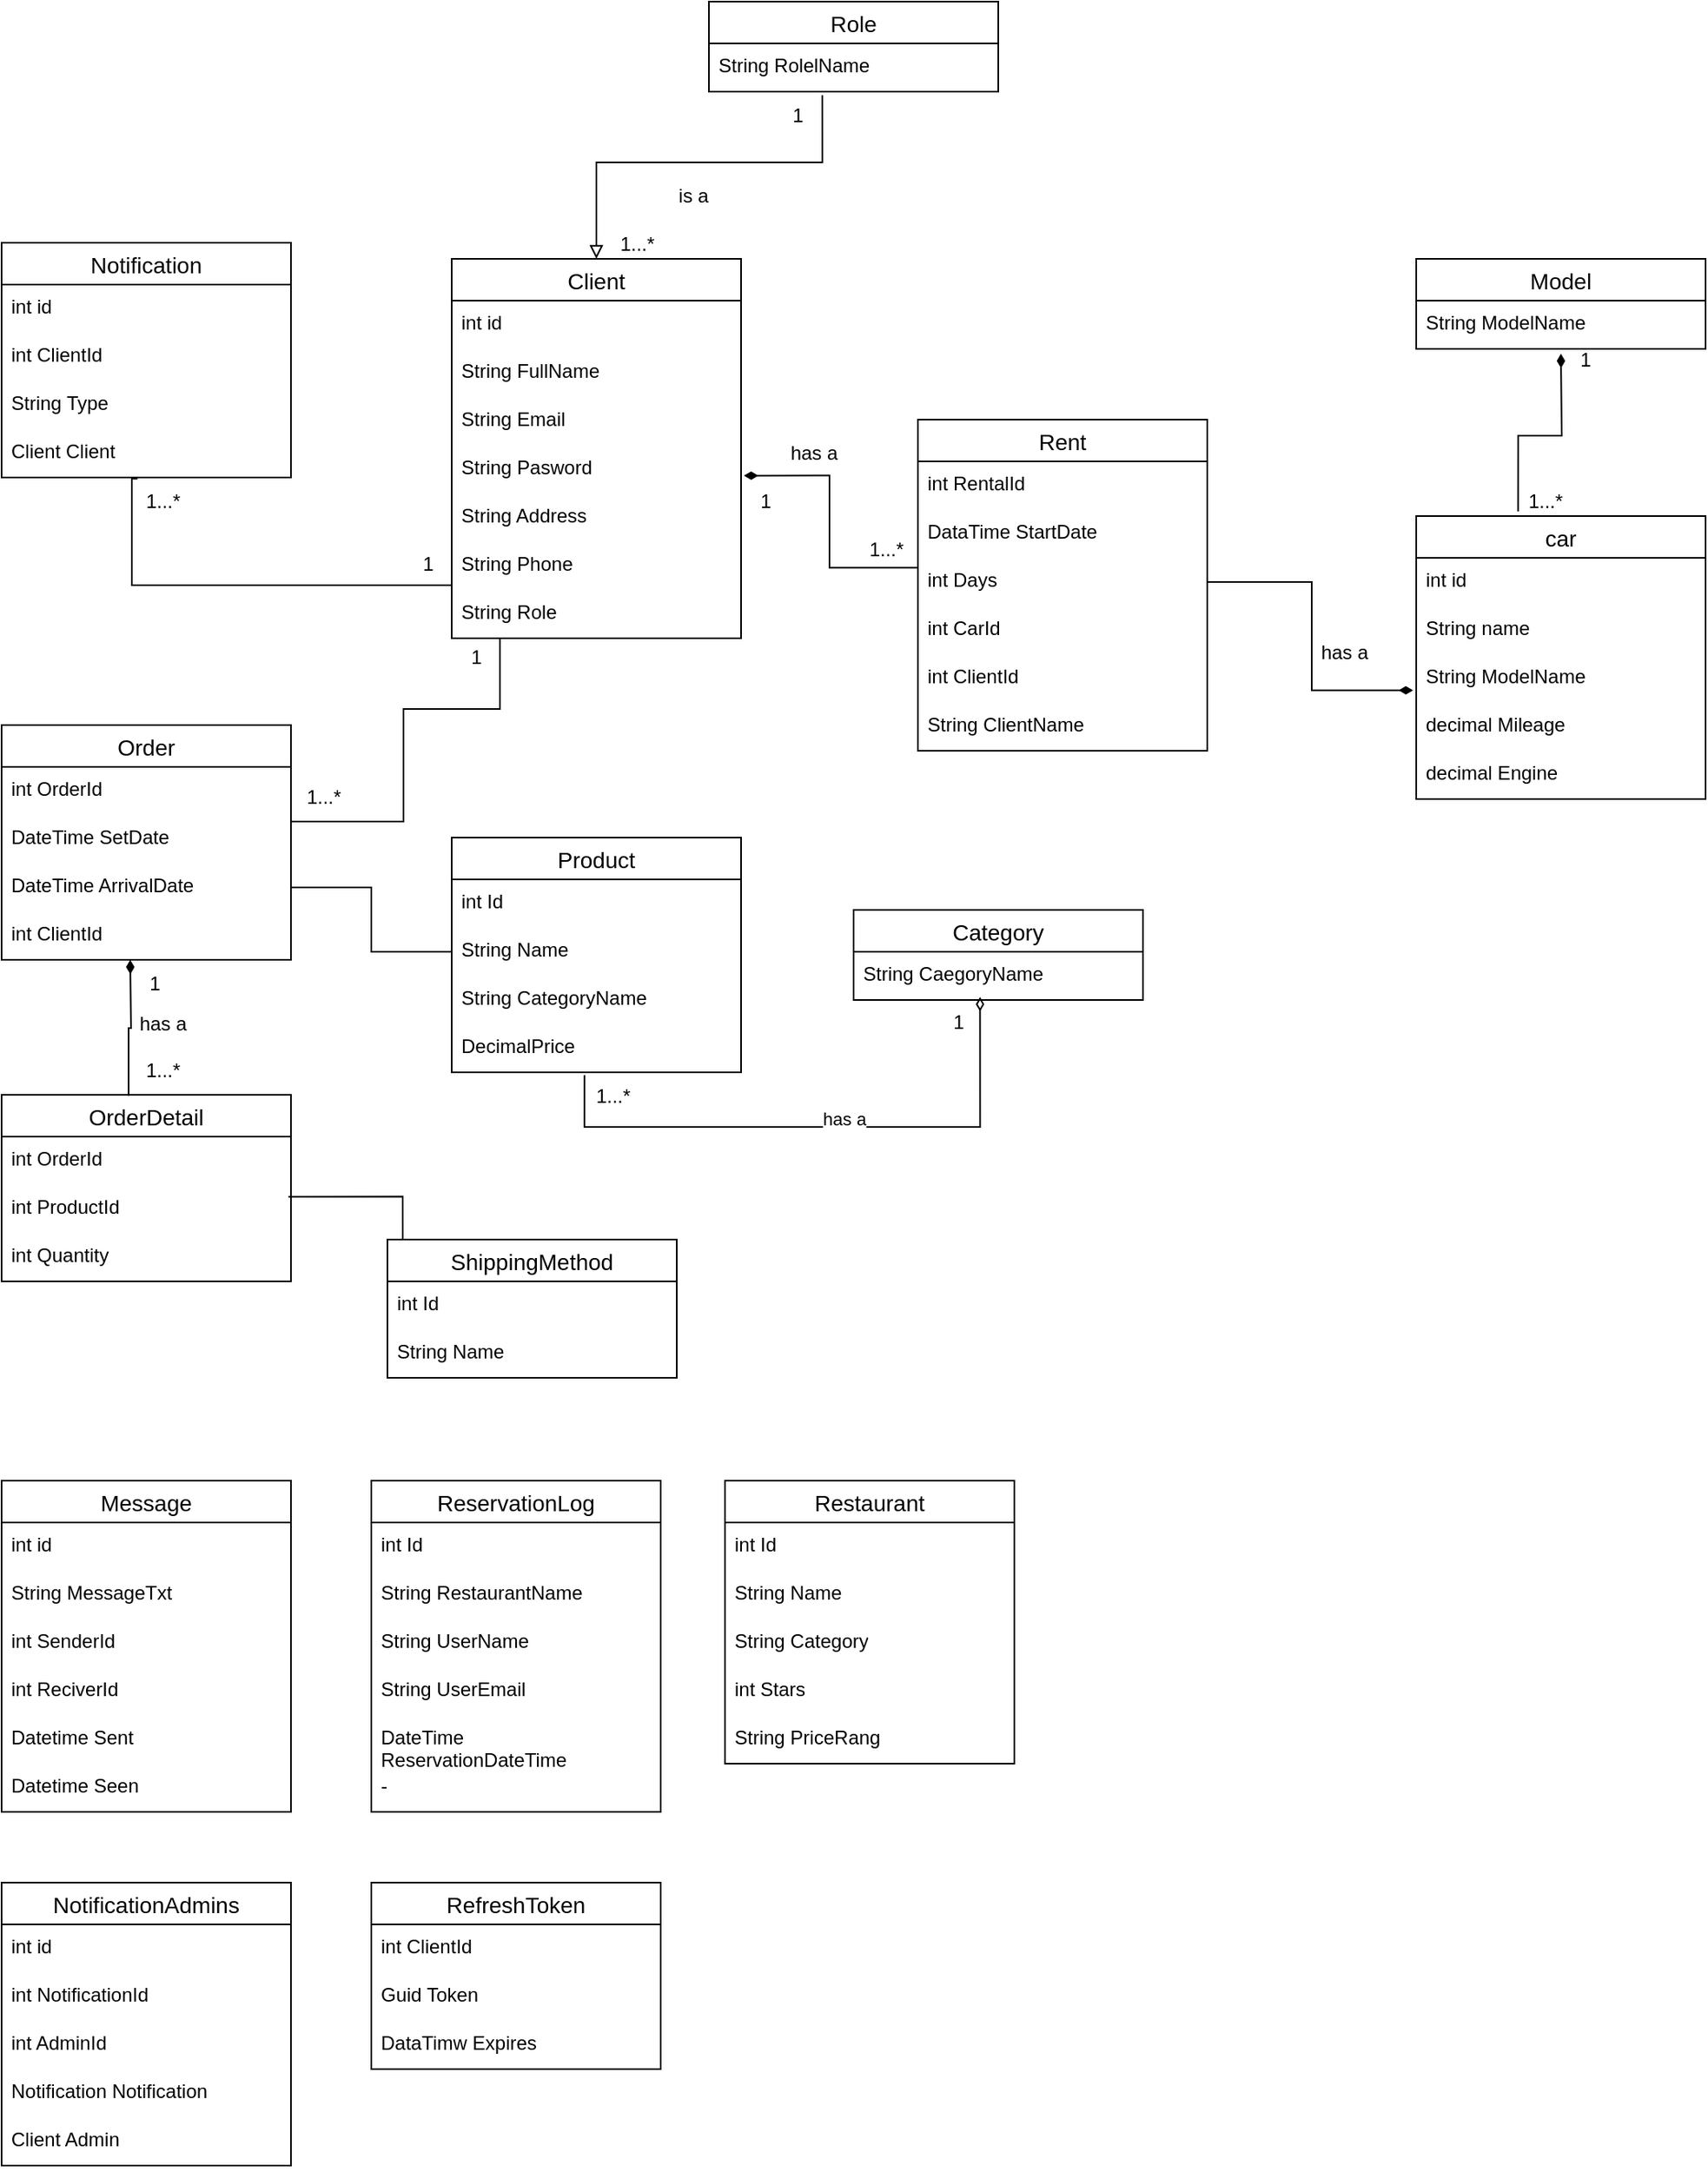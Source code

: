 <mxfile version="26.0.5">
  <diagram name="Page-1" id="ARpeOFKl9OsKkhkFpAH1">
    <mxGraphModel dx="1509" dy="1877" grid="1" gridSize="10" guides="1" tooltips="1" connect="1" arrows="1" fold="1" page="1" pageScale="1" pageWidth="850" pageHeight="1100" math="0" shadow="0">
      <root>
        <mxCell id="0" />
        <mxCell id="1" parent="0" />
        <mxCell id="6pw_1wc_7eydWXeOrxVZ-132" value="car" style="swimlane;fontStyle=0;childLayout=stackLayout;horizontal=1;startSize=26;horizontalStack=0;resizeParent=1;resizeParentMax=0;resizeLast=0;collapsible=1;marginBottom=0;align=center;fontSize=14;direction=east;absoluteArcSize=0;" parent="1" vertex="1">
          <mxGeometry x="920" y="-520" width="180" height="176" as="geometry">
            <mxRectangle x="80" y="40" width="60" height="30" as="alternateBounds" />
          </mxGeometry>
        </mxCell>
        <mxCell id="6pw_1wc_7eydWXeOrxVZ-133" value="int id" style="text;strokeColor=none;fillColor=none;spacingLeft=4;spacingRight=4;overflow=hidden;rotatable=0;points=[[0,0.5],[1,0.5]];portConstraint=eastwest;fontSize=12;whiteSpace=wrap;html=1;" parent="6pw_1wc_7eydWXeOrxVZ-132" vertex="1">
          <mxGeometry y="26" width="180" height="30" as="geometry" />
        </mxCell>
        <mxCell id="6pw_1wc_7eydWXeOrxVZ-134" value="String name" style="text;strokeColor=none;fillColor=none;spacingLeft=4;spacingRight=4;overflow=hidden;rotatable=0;points=[[0,0.5],[1,0.5]];portConstraint=eastwest;fontSize=12;whiteSpace=wrap;html=1;" parent="6pw_1wc_7eydWXeOrxVZ-132" vertex="1">
          <mxGeometry y="56" width="180" height="30" as="geometry" />
        </mxCell>
        <mxCell id="6pw_1wc_7eydWXeOrxVZ-135" value="String ModelName" style="text;strokeColor=none;fillColor=none;spacingLeft=4;spacingRight=4;overflow=hidden;rotatable=0;points=[[0,0.5],[1,0.5]];portConstraint=eastwest;fontSize=12;whiteSpace=wrap;html=1;" parent="6pw_1wc_7eydWXeOrxVZ-132" vertex="1">
          <mxGeometry y="86" width="180" height="30" as="geometry" />
        </mxCell>
        <mxCell id="6pw_1wc_7eydWXeOrxVZ-143" value="decimal Mileage" style="text;strokeColor=none;fillColor=none;spacingLeft=4;spacingRight=4;overflow=hidden;rotatable=0;points=[[0,0.5],[1,0.5]];portConstraint=eastwest;fontSize=12;whiteSpace=wrap;html=1;" parent="6pw_1wc_7eydWXeOrxVZ-132" vertex="1">
          <mxGeometry y="116" width="180" height="30" as="geometry" />
        </mxCell>
        <mxCell id="6pw_1wc_7eydWXeOrxVZ-145" value="decimal Engine" style="text;strokeColor=none;fillColor=none;spacingLeft=4;spacingRight=4;overflow=hidden;rotatable=0;points=[[0,0.5],[1,0.5]];portConstraint=eastwest;fontSize=12;whiteSpace=wrap;html=1;" parent="6pw_1wc_7eydWXeOrxVZ-132" vertex="1">
          <mxGeometry y="146" width="180" height="30" as="geometry" />
        </mxCell>
        <mxCell id="6pw_1wc_7eydWXeOrxVZ-146" value="Category" style="swimlane;fontStyle=0;childLayout=stackLayout;horizontal=1;startSize=26;horizontalStack=0;resizeParent=1;resizeParentMax=0;resizeLast=0;collapsible=1;marginBottom=0;align=center;fontSize=14;direction=east;absoluteArcSize=0;" parent="1" vertex="1">
          <mxGeometry x="570" y="-275" width="180" height="56" as="geometry">
            <mxRectangle x="80" y="40" width="60" height="30" as="alternateBounds" />
          </mxGeometry>
        </mxCell>
        <mxCell id="6pw_1wc_7eydWXeOrxVZ-148" value="String CaegoryName" style="text;strokeColor=none;fillColor=none;spacingLeft=4;spacingRight=4;overflow=hidden;rotatable=0;points=[[0,0.5],[1,0.5]];portConstraint=eastwest;fontSize=12;whiteSpace=wrap;html=1;" parent="6pw_1wc_7eydWXeOrxVZ-146" vertex="1">
          <mxGeometry y="26" width="180" height="30" as="geometry" />
        </mxCell>
        <mxCell id="6pw_1wc_7eydWXeOrxVZ-153" value="Client" style="swimlane;fontStyle=0;childLayout=stackLayout;horizontal=1;startSize=26;horizontalStack=0;resizeParent=1;resizeParentMax=0;resizeLast=0;collapsible=1;marginBottom=0;align=center;fontSize=14;direction=east;absoluteArcSize=0;" parent="1" vertex="1">
          <mxGeometry x="320" y="-680" width="180" height="236" as="geometry">
            <mxRectangle x="80" y="40" width="60" height="30" as="alternateBounds" />
          </mxGeometry>
        </mxCell>
        <mxCell id="6pw_1wc_7eydWXeOrxVZ-154" value="int id" style="text;strokeColor=none;fillColor=none;spacingLeft=4;spacingRight=4;overflow=hidden;rotatable=0;points=[[0,0.5],[1,0.5]];portConstraint=eastwest;fontSize=12;whiteSpace=wrap;html=1;" parent="6pw_1wc_7eydWXeOrxVZ-153" vertex="1">
          <mxGeometry y="26" width="180" height="30" as="geometry" />
        </mxCell>
        <mxCell id="6pw_1wc_7eydWXeOrxVZ-155" value="String FullName" style="text;strokeColor=none;fillColor=none;spacingLeft=4;spacingRight=4;overflow=hidden;rotatable=0;points=[[0,0.5],[1,0.5]];portConstraint=eastwest;fontSize=12;whiteSpace=wrap;html=1;" parent="6pw_1wc_7eydWXeOrxVZ-153" vertex="1">
          <mxGeometry y="56" width="180" height="30" as="geometry" />
        </mxCell>
        <mxCell id="6pw_1wc_7eydWXeOrxVZ-156" value="String Email" style="text;strokeColor=none;fillColor=none;spacingLeft=4;spacingRight=4;overflow=hidden;rotatable=0;points=[[0,0.5],[1,0.5]];portConstraint=eastwest;fontSize=12;whiteSpace=wrap;html=1;" parent="6pw_1wc_7eydWXeOrxVZ-153" vertex="1">
          <mxGeometry y="86" width="180" height="30" as="geometry" />
        </mxCell>
        <mxCell id="6pw_1wc_7eydWXeOrxVZ-157" value="String Pasword" style="text;strokeColor=none;fillColor=none;spacingLeft=4;spacingRight=4;overflow=hidden;rotatable=0;points=[[0,0.5],[1,0.5]];portConstraint=eastwest;fontSize=12;whiteSpace=wrap;html=1;" parent="6pw_1wc_7eydWXeOrxVZ-153" vertex="1">
          <mxGeometry y="116" width="180" height="30" as="geometry" />
        </mxCell>
        <mxCell id="6pw_1wc_7eydWXeOrxVZ-158" value="String Address" style="text;strokeColor=none;fillColor=none;spacingLeft=4;spacingRight=4;overflow=hidden;rotatable=0;points=[[0,0.5],[1,0.5]];portConstraint=eastwest;fontSize=12;whiteSpace=wrap;html=1;" parent="6pw_1wc_7eydWXeOrxVZ-153" vertex="1">
          <mxGeometry y="146" width="180" height="30" as="geometry" />
        </mxCell>
        <mxCell id="6pw_1wc_7eydWXeOrxVZ-159" value="String Phone" style="text;strokeColor=none;fillColor=none;spacingLeft=4;spacingRight=4;overflow=hidden;rotatable=0;points=[[0,0.5],[1,0.5]];portConstraint=eastwest;fontSize=12;whiteSpace=wrap;html=1;" parent="6pw_1wc_7eydWXeOrxVZ-153" vertex="1">
          <mxGeometry y="176" width="180" height="30" as="geometry" />
        </mxCell>
        <mxCell id="6pw_1wc_7eydWXeOrxVZ-160" value="String Role" style="text;strokeColor=none;fillColor=none;spacingLeft=4;spacingRight=4;overflow=hidden;rotatable=0;points=[[0,0.5],[1,0.5]];portConstraint=eastwest;fontSize=12;whiteSpace=wrap;html=1;" parent="6pw_1wc_7eydWXeOrxVZ-153" vertex="1">
          <mxGeometry y="206" width="180" height="30" as="geometry" />
        </mxCell>
        <mxCell id="6pw_1wc_7eydWXeOrxVZ-162" value="Message" style="swimlane;fontStyle=0;childLayout=stackLayout;horizontal=1;startSize=26;horizontalStack=0;resizeParent=1;resizeParentMax=0;resizeLast=0;collapsible=1;marginBottom=0;align=center;fontSize=14;direction=east;absoluteArcSize=0;" parent="1" vertex="1">
          <mxGeometry x="40" y="80" width="180" height="206" as="geometry">
            <mxRectangle x="80" y="40" width="60" height="30" as="alternateBounds" />
          </mxGeometry>
        </mxCell>
        <mxCell id="6pw_1wc_7eydWXeOrxVZ-163" value="int id" style="text;strokeColor=none;fillColor=none;spacingLeft=4;spacingRight=4;overflow=hidden;rotatable=0;points=[[0,0.5],[1,0.5]];portConstraint=eastwest;fontSize=12;whiteSpace=wrap;html=1;" parent="6pw_1wc_7eydWXeOrxVZ-162" vertex="1">
          <mxGeometry y="26" width="180" height="30" as="geometry" />
        </mxCell>
        <mxCell id="6pw_1wc_7eydWXeOrxVZ-164" value="String MessageTxt" style="text;strokeColor=none;fillColor=none;spacingLeft=4;spacingRight=4;overflow=hidden;rotatable=0;points=[[0,0.5],[1,0.5]];portConstraint=eastwest;fontSize=12;whiteSpace=wrap;html=1;" parent="6pw_1wc_7eydWXeOrxVZ-162" vertex="1">
          <mxGeometry y="56" width="180" height="30" as="geometry" />
        </mxCell>
        <mxCell id="6pw_1wc_7eydWXeOrxVZ-165" value="int SenderId" style="text;strokeColor=none;fillColor=none;spacingLeft=4;spacingRight=4;overflow=hidden;rotatable=0;points=[[0,0.5],[1,0.5]];portConstraint=eastwest;fontSize=12;whiteSpace=wrap;html=1;" parent="6pw_1wc_7eydWXeOrxVZ-162" vertex="1">
          <mxGeometry y="86" width="180" height="30" as="geometry" />
        </mxCell>
        <mxCell id="6pw_1wc_7eydWXeOrxVZ-166" value="int ReciverId" style="text;strokeColor=none;fillColor=none;spacingLeft=4;spacingRight=4;overflow=hidden;rotatable=0;points=[[0,0.5],[1,0.5]];portConstraint=eastwest;fontSize=12;whiteSpace=wrap;html=1;" parent="6pw_1wc_7eydWXeOrxVZ-162" vertex="1">
          <mxGeometry y="116" width="180" height="30" as="geometry" />
        </mxCell>
        <mxCell id="6pw_1wc_7eydWXeOrxVZ-167" value="Datetime Sent" style="text;strokeColor=none;fillColor=none;spacingLeft=4;spacingRight=4;overflow=hidden;rotatable=0;points=[[0,0.5],[1,0.5]];portConstraint=eastwest;fontSize=12;whiteSpace=wrap;html=1;" parent="6pw_1wc_7eydWXeOrxVZ-162" vertex="1">
          <mxGeometry y="146" width="180" height="30" as="geometry" />
        </mxCell>
        <mxCell id="6pw_1wc_7eydWXeOrxVZ-168" value="Datetime Seen" style="text;strokeColor=none;fillColor=none;spacingLeft=4;spacingRight=4;overflow=hidden;rotatable=0;points=[[0,0.5],[1,0.5]];portConstraint=eastwest;fontSize=12;whiteSpace=wrap;html=1;" parent="6pw_1wc_7eydWXeOrxVZ-162" vertex="1">
          <mxGeometry y="176" width="180" height="30" as="geometry" />
        </mxCell>
        <mxCell id="6pw_1wc_7eydWXeOrxVZ-169" value="Model" style="swimlane;fontStyle=0;childLayout=stackLayout;horizontal=1;startSize=26;horizontalStack=0;resizeParent=1;resizeParentMax=0;resizeLast=0;collapsible=1;marginBottom=0;align=center;fontSize=14;direction=east;absoluteArcSize=0;" parent="1" vertex="1">
          <mxGeometry x="920" y="-680" width="180" height="56" as="geometry">
            <mxRectangle x="80" y="40" width="60" height="30" as="alternateBounds" />
          </mxGeometry>
        </mxCell>
        <mxCell id="6pw_1wc_7eydWXeOrxVZ-171" value="String ModelName" style="text;strokeColor=none;fillColor=none;spacingLeft=4;spacingRight=4;overflow=hidden;rotatable=0;points=[[0,0.5],[1,0.5]];portConstraint=eastwest;fontSize=12;whiteSpace=wrap;html=1;" parent="6pw_1wc_7eydWXeOrxVZ-169" vertex="1">
          <mxGeometry y="26" width="180" height="30" as="geometry" />
        </mxCell>
        <mxCell id="6pw_1wc_7eydWXeOrxVZ-176" value="Notification" style="swimlane;fontStyle=0;childLayout=stackLayout;horizontal=1;startSize=26;horizontalStack=0;resizeParent=1;resizeParentMax=0;resizeLast=0;collapsible=1;marginBottom=0;align=center;fontSize=14;direction=east;absoluteArcSize=0;" parent="1" vertex="1">
          <mxGeometry x="40" y="-690" width="180" height="146" as="geometry">
            <mxRectangle x="80" y="40" width="60" height="30" as="alternateBounds" />
          </mxGeometry>
        </mxCell>
        <mxCell id="6pw_1wc_7eydWXeOrxVZ-177" value="int id" style="text;strokeColor=none;fillColor=none;spacingLeft=4;spacingRight=4;overflow=hidden;rotatable=0;points=[[0,0.5],[1,0.5]];portConstraint=eastwest;fontSize=12;whiteSpace=wrap;html=1;" parent="6pw_1wc_7eydWXeOrxVZ-176" vertex="1">
          <mxGeometry y="26" width="180" height="30" as="geometry" />
        </mxCell>
        <mxCell id="6pw_1wc_7eydWXeOrxVZ-178" value="int ClientId" style="text;strokeColor=none;fillColor=none;spacingLeft=4;spacingRight=4;overflow=hidden;rotatable=0;points=[[0,0.5],[1,0.5]];portConstraint=eastwest;fontSize=12;whiteSpace=wrap;html=1;" parent="6pw_1wc_7eydWXeOrxVZ-176" vertex="1">
          <mxGeometry y="56" width="180" height="30" as="geometry" />
        </mxCell>
        <mxCell id="6pw_1wc_7eydWXeOrxVZ-179" value="String Type" style="text;strokeColor=none;fillColor=none;spacingLeft=4;spacingRight=4;overflow=hidden;rotatable=0;points=[[0,0.5],[1,0.5]];portConstraint=eastwest;fontSize=12;whiteSpace=wrap;html=1;" parent="6pw_1wc_7eydWXeOrxVZ-176" vertex="1">
          <mxGeometry y="86" width="180" height="30" as="geometry" />
        </mxCell>
        <mxCell id="6pw_1wc_7eydWXeOrxVZ-180" value="Client Client" style="text;strokeColor=none;fillColor=none;spacingLeft=4;spacingRight=4;overflow=hidden;rotatable=0;points=[[0,0.5],[1,0.5]];portConstraint=eastwest;fontSize=12;whiteSpace=wrap;html=1;" parent="6pw_1wc_7eydWXeOrxVZ-176" vertex="1">
          <mxGeometry y="116" width="180" height="30" as="geometry" />
        </mxCell>
        <mxCell id="6pw_1wc_7eydWXeOrxVZ-182" value="NotificationAdmins" style="swimlane;fontStyle=0;childLayout=stackLayout;horizontal=1;startSize=26;horizontalStack=0;resizeParent=1;resizeParentMax=0;resizeLast=0;collapsible=1;marginBottom=0;align=center;fontSize=14;direction=east;absoluteArcSize=0;" parent="1" vertex="1">
          <mxGeometry x="40" y="330" width="180" height="176" as="geometry">
            <mxRectangle x="80" y="40" width="60" height="30" as="alternateBounds" />
          </mxGeometry>
        </mxCell>
        <mxCell id="6pw_1wc_7eydWXeOrxVZ-183" value="int id" style="text;strokeColor=none;fillColor=none;spacingLeft=4;spacingRight=4;overflow=hidden;rotatable=0;points=[[0,0.5],[1,0.5]];portConstraint=eastwest;fontSize=12;whiteSpace=wrap;html=1;" parent="6pw_1wc_7eydWXeOrxVZ-182" vertex="1">
          <mxGeometry y="26" width="180" height="30" as="geometry" />
        </mxCell>
        <mxCell id="6pw_1wc_7eydWXeOrxVZ-184" value="int NotificationId" style="text;strokeColor=none;fillColor=none;spacingLeft=4;spacingRight=4;overflow=hidden;rotatable=0;points=[[0,0.5],[1,0.5]];portConstraint=eastwest;fontSize=12;whiteSpace=wrap;html=1;" parent="6pw_1wc_7eydWXeOrxVZ-182" vertex="1">
          <mxGeometry y="56" width="180" height="30" as="geometry" />
        </mxCell>
        <mxCell id="6pw_1wc_7eydWXeOrxVZ-185" value="int AdminId" style="text;strokeColor=none;fillColor=none;spacingLeft=4;spacingRight=4;overflow=hidden;rotatable=0;points=[[0,0.5],[1,0.5]];portConstraint=eastwest;fontSize=12;whiteSpace=wrap;html=1;" parent="6pw_1wc_7eydWXeOrxVZ-182" vertex="1">
          <mxGeometry y="86" width="180" height="30" as="geometry" />
        </mxCell>
        <mxCell id="6pw_1wc_7eydWXeOrxVZ-186" value="Notification Notification" style="text;strokeColor=none;fillColor=none;spacingLeft=4;spacingRight=4;overflow=hidden;rotatable=0;points=[[0,0.5],[1,0.5]];portConstraint=eastwest;fontSize=12;whiteSpace=wrap;html=1;" parent="6pw_1wc_7eydWXeOrxVZ-182" vertex="1">
          <mxGeometry y="116" width="180" height="30" as="geometry" />
        </mxCell>
        <mxCell id="6pw_1wc_7eydWXeOrxVZ-187" value="Client Admin" style="text;strokeColor=none;fillColor=none;spacingLeft=4;spacingRight=4;overflow=hidden;rotatable=0;points=[[0,0.5],[1,0.5]];portConstraint=eastwest;fontSize=12;whiteSpace=wrap;html=1;" parent="6pw_1wc_7eydWXeOrxVZ-182" vertex="1">
          <mxGeometry y="146" width="180" height="30" as="geometry" />
        </mxCell>
        <mxCell id="6pw_1wc_7eydWXeOrxVZ-189" value="Order" style="swimlane;fontStyle=0;childLayout=stackLayout;horizontal=1;startSize=26;horizontalStack=0;resizeParent=1;resizeParentMax=0;resizeLast=0;collapsible=1;marginBottom=0;align=center;fontSize=14;direction=east;absoluteArcSize=0;" parent="1" vertex="1">
          <mxGeometry x="40" y="-390" width="180" height="146" as="geometry">
            <mxRectangle x="80" y="40" width="60" height="30" as="alternateBounds" />
          </mxGeometry>
        </mxCell>
        <mxCell id="6pw_1wc_7eydWXeOrxVZ-190" value="int OrderId" style="text;strokeColor=none;fillColor=none;spacingLeft=4;spacingRight=4;overflow=hidden;rotatable=0;points=[[0,0.5],[1,0.5]];portConstraint=eastwest;fontSize=12;whiteSpace=wrap;html=1;" parent="6pw_1wc_7eydWXeOrxVZ-189" vertex="1">
          <mxGeometry y="26" width="180" height="30" as="geometry" />
        </mxCell>
        <mxCell id="6pw_1wc_7eydWXeOrxVZ-191" value="DateTime SetDate" style="text;strokeColor=none;fillColor=none;spacingLeft=4;spacingRight=4;overflow=hidden;rotatable=0;points=[[0,0.5],[1,0.5]];portConstraint=eastwest;fontSize=12;whiteSpace=wrap;html=1;" parent="6pw_1wc_7eydWXeOrxVZ-189" vertex="1">
          <mxGeometry y="56" width="180" height="30" as="geometry" />
        </mxCell>
        <mxCell id="6pw_1wc_7eydWXeOrxVZ-192" value="DateTime ArrivalDate" style="text;strokeColor=none;fillColor=none;spacingLeft=4;spacingRight=4;overflow=hidden;rotatable=0;points=[[0,0.5],[1,0.5]];portConstraint=eastwest;fontSize=12;whiteSpace=wrap;html=1;" parent="6pw_1wc_7eydWXeOrxVZ-189" vertex="1">
          <mxGeometry y="86" width="180" height="30" as="geometry" />
        </mxCell>
        <mxCell id="6pw_1wc_7eydWXeOrxVZ-193" value="int ClientId" style="text;strokeColor=none;fillColor=none;spacingLeft=4;spacingRight=4;overflow=hidden;rotatable=0;points=[[0,0.5],[1,0.5]];portConstraint=eastwest;fontSize=12;whiteSpace=wrap;html=1;" parent="6pw_1wc_7eydWXeOrxVZ-189" vertex="1">
          <mxGeometry y="116" width="180" height="30" as="geometry" />
        </mxCell>
        <mxCell id="6pw_1wc_7eydWXeOrxVZ-195" value="OrderDetail" style="swimlane;fontStyle=0;childLayout=stackLayout;horizontal=1;startSize=26;horizontalStack=0;resizeParent=1;resizeParentMax=0;resizeLast=0;collapsible=1;marginBottom=0;align=center;fontSize=14;direction=east;absoluteArcSize=0;" parent="1" vertex="1">
          <mxGeometry x="40" y="-160" width="180" height="116" as="geometry">
            <mxRectangle x="80" y="40" width="60" height="30" as="alternateBounds" />
          </mxGeometry>
        </mxCell>
        <mxCell id="6pw_1wc_7eydWXeOrxVZ-196" value="int OrderId" style="text;strokeColor=none;fillColor=none;spacingLeft=4;spacingRight=4;overflow=hidden;rotatable=0;points=[[0,0.5],[1,0.5]];portConstraint=eastwest;fontSize=12;whiteSpace=wrap;html=1;" parent="6pw_1wc_7eydWXeOrxVZ-195" vertex="1">
          <mxGeometry y="26" width="180" height="30" as="geometry" />
        </mxCell>
        <mxCell id="6pw_1wc_7eydWXeOrxVZ-197" value="int ProductId" style="text;strokeColor=none;fillColor=none;spacingLeft=4;spacingRight=4;overflow=hidden;rotatable=0;points=[[0,0.5],[1,0.5]];portConstraint=eastwest;fontSize=12;whiteSpace=wrap;html=1;" parent="6pw_1wc_7eydWXeOrxVZ-195" vertex="1">
          <mxGeometry y="56" width="180" height="30" as="geometry" />
        </mxCell>
        <mxCell id="6pw_1wc_7eydWXeOrxVZ-198" value="int Quantity" style="text;strokeColor=none;fillColor=none;spacingLeft=4;spacingRight=4;overflow=hidden;rotatable=0;points=[[0,0.5],[1,0.5]];portConstraint=eastwest;fontSize=12;whiteSpace=wrap;html=1;" parent="6pw_1wc_7eydWXeOrxVZ-195" vertex="1">
          <mxGeometry y="86" width="180" height="30" as="geometry" />
        </mxCell>
        <mxCell id="6pw_1wc_7eydWXeOrxVZ-200" value="Product" style="swimlane;fontStyle=0;childLayout=stackLayout;horizontal=1;startSize=26;horizontalStack=0;resizeParent=1;resizeParentMax=0;resizeLast=0;collapsible=1;marginBottom=0;align=center;fontSize=14;direction=east;absoluteArcSize=0;" parent="1" vertex="1">
          <mxGeometry x="320" y="-320" width="180" height="146" as="geometry">
            <mxRectangle x="80" y="40" width="60" height="30" as="alternateBounds" />
          </mxGeometry>
        </mxCell>
        <mxCell id="6pw_1wc_7eydWXeOrxVZ-201" value="int Id" style="text;strokeColor=none;fillColor=none;spacingLeft=4;spacingRight=4;overflow=hidden;rotatable=0;points=[[0,0.5],[1,0.5]];portConstraint=eastwest;fontSize=12;whiteSpace=wrap;html=1;" parent="6pw_1wc_7eydWXeOrxVZ-200" vertex="1">
          <mxGeometry y="26" width="180" height="30" as="geometry" />
        </mxCell>
        <mxCell id="6pw_1wc_7eydWXeOrxVZ-202" value="String Name" style="text;strokeColor=none;fillColor=none;spacingLeft=4;spacingRight=4;overflow=hidden;rotatable=0;points=[[0,0.5],[1,0.5]];portConstraint=eastwest;fontSize=12;whiteSpace=wrap;html=1;" parent="6pw_1wc_7eydWXeOrxVZ-200" vertex="1">
          <mxGeometry y="56" width="180" height="30" as="geometry" />
        </mxCell>
        <mxCell id="6pw_1wc_7eydWXeOrxVZ-203" value="String CategoryName" style="text;strokeColor=none;fillColor=none;spacingLeft=4;spacingRight=4;overflow=hidden;rotatable=0;points=[[0,0.5],[1,0.5]];portConstraint=eastwest;fontSize=12;whiteSpace=wrap;html=1;" parent="6pw_1wc_7eydWXeOrxVZ-200" vertex="1">
          <mxGeometry y="86" width="180" height="30" as="geometry" />
        </mxCell>
        <mxCell id="6pw_1wc_7eydWXeOrxVZ-204" value="DecimalPrice" style="text;strokeColor=none;fillColor=none;spacingLeft=4;spacingRight=4;overflow=hidden;rotatable=0;points=[[0,0.5],[1,0.5]];portConstraint=eastwest;fontSize=12;whiteSpace=wrap;html=1;" parent="6pw_1wc_7eydWXeOrxVZ-200" vertex="1">
          <mxGeometry y="116" width="180" height="30" as="geometry" />
        </mxCell>
        <mxCell id="6pw_1wc_7eydWXeOrxVZ-205" value="RefreshToken" style="swimlane;fontStyle=0;childLayout=stackLayout;horizontal=1;startSize=26;horizontalStack=0;resizeParent=1;resizeParentMax=0;resizeLast=0;collapsible=1;marginBottom=0;align=center;fontSize=14;direction=east;absoluteArcSize=0;" parent="1" vertex="1">
          <mxGeometry x="270" y="330" width="180" height="116" as="geometry">
            <mxRectangle x="80" y="40" width="60" height="30" as="alternateBounds" />
          </mxGeometry>
        </mxCell>
        <mxCell id="6pw_1wc_7eydWXeOrxVZ-206" value="int ClientId" style="text;strokeColor=none;fillColor=none;spacingLeft=4;spacingRight=4;overflow=hidden;rotatable=0;points=[[0,0.5],[1,0.5]];portConstraint=eastwest;fontSize=12;whiteSpace=wrap;html=1;" parent="6pw_1wc_7eydWXeOrxVZ-205" vertex="1">
          <mxGeometry y="26" width="180" height="30" as="geometry" />
        </mxCell>
        <mxCell id="6pw_1wc_7eydWXeOrxVZ-207" value="Guid Token" style="text;strokeColor=none;fillColor=none;spacingLeft=4;spacingRight=4;overflow=hidden;rotatable=0;points=[[0,0.5],[1,0.5]];portConstraint=eastwest;fontSize=12;whiteSpace=wrap;html=1;" parent="6pw_1wc_7eydWXeOrxVZ-205" vertex="1">
          <mxGeometry y="56" width="180" height="30" as="geometry" />
        </mxCell>
        <mxCell id="6pw_1wc_7eydWXeOrxVZ-208" value="DataTimw Expires" style="text;strokeColor=none;fillColor=none;spacingLeft=4;spacingRight=4;overflow=hidden;rotatable=0;points=[[0,0.5],[1,0.5]];portConstraint=eastwest;fontSize=12;whiteSpace=wrap;html=1;" parent="6pw_1wc_7eydWXeOrxVZ-205" vertex="1">
          <mxGeometry y="86" width="180" height="30" as="geometry" />
        </mxCell>
        <mxCell id="6pw_1wc_7eydWXeOrxVZ-210" value="Rent" style="swimlane;fontStyle=0;childLayout=stackLayout;horizontal=1;startSize=26;horizontalStack=0;resizeParent=1;resizeParentMax=0;resizeLast=0;collapsible=1;marginBottom=0;align=center;fontSize=14;direction=east;absoluteArcSize=0;" parent="1" vertex="1">
          <mxGeometry x="610" y="-580" width="180" height="206" as="geometry">
            <mxRectangle x="80" y="40" width="60" height="30" as="alternateBounds" />
          </mxGeometry>
        </mxCell>
        <mxCell id="6pw_1wc_7eydWXeOrxVZ-211" value="int RentalId" style="text;strokeColor=none;fillColor=none;spacingLeft=4;spacingRight=4;overflow=hidden;rotatable=0;points=[[0,0.5],[1,0.5]];portConstraint=eastwest;fontSize=12;whiteSpace=wrap;html=1;" parent="6pw_1wc_7eydWXeOrxVZ-210" vertex="1">
          <mxGeometry y="26" width="180" height="30" as="geometry" />
        </mxCell>
        <mxCell id="6pw_1wc_7eydWXeOrxVZ-212" value="DataTime StartDate" style="text;strokeColor=none;fillColor=none;spacingLeft=4;spacingRight=4;overflow=hidden;rotatable=0;points=[[0,0.5],[1,0.5]];portConstraint=eastwest;fontSize=12;whiteSpace=wrap;html=1;" parent="6pw_1wc_7eydWXeOrxVZ-210" vertex="1">
          <mxGeometry y="56" width="180" height="30" as="geometry" />
        </mxCell>
        <mxCell id="6pw_1wc_7eydWXeOrxVZ-213" value="int Days" style="text;strokeColor=none;fillColor=none;spacingLeft=4;spacingRight=4;overflow=hidden;rotatable=0;points=[[0,0.5],[1,0.5]];portConstraint=eastwest;fontSize=12;whiteSpace=wrap;html=1;" parent="6pw_1wc_7eydWXeOrxVZ-210" vertex="1">
          <mxGeometry y="86" width="180" height="30" as="geometry" />
        </mxCell>
        <mxCell id="6pw_1wc_7eydWXeOrxVZ-214" value="int CarId" style="text;strokeColor=none;fillColor=none;spacingLeft=4;spacingRight=4;overflow=hidden;rotatable=0;points=[[0,0.5],[1,0.5]];portConstraint=eastwest;fontSize=12;whiteSpace=wrap;html=1;" parent="6pw_1wc_7eydWXeOrxVZ-210" vertex="1">
          <mxGeometry y="116" width="180" height="30" as="geometry" />
        </mxCell>
        <mxCell id="6pw_1wc_7eydWXeOrxVZ-215" value="int ClientId" style="text;strokeColor=none;fillColor=none;spacingLeft=4;spacingRight=4;overflow=hidden;rotatable=0;points=[[0,0.5],[1,0.5]];portConstraint=eastwest;fontSize=12;whiteSpace=wrap;html=1;" parent="6pw_1wc_7eydWXeOrxVZ-210" vertex="1">
          <mxGeometry y="146" width="180" height="30" as="geometry" />
        </mxCell>
        <mxCell id="6pw_1wc_7eydWXeOrxVZ-216" value="String ClientName" style="text;strokeColor=none;fillColor=none;spacingLeft=4;spacingRight=4;overflow=hidden;rotatable=0;points=[[0,0.5],[1,0.5]];portConstraint=eastwest;fontSize=12;whiteSpace=wrap;html=1;" parent="6pw_1wc_7eydWXeOrxVZ-210" vertex="1">
          <mxGeometry y="176" width="180" height="30" as="geometry" />
        </mxCell>
        <mxCell id="6pw_1wc_7eydWXeOrxVZ-217" value="ReservationLog" style="swimlane;fontStyle=0;childLayout=stackLayout;horizontal=1;startSize=26;horizontalStack=0;resizeParent=1;resizeParentMax=0;resizeLast=0;collapsible=1;marginBottom=0;align=center;fontSize=14;direction=east;absoluteArcSize=0;" parent="1" vertex="1">
          <mxGeometry x="270" y="80" width="180" height="206" as="geometry">
            <mxRectangle x="80" y="40" width="60" height="30" as="alternateBounds" />
          </mxGeometry>
        </mxCell>
        <mxCell id="6pw_1wc_7eydWXeOrxVZ-218" value="int Id" style="text;strokeColor=none;fillColor=none;spacingLeft=4;spacingRight=4;overflow=hidden;rotatable=0;points=[[0,0.5],[1,0.5]];portConstraint=eastwest;fontSize=12;whiteSpace=wrap;html=1;" parent="6pw_1wc_7eydWXeOrxVZ-217" vertex="1">
          <mxGeometry y="26" width="180" height="30" as="geometry" />
        </mxCell>
        <mxCell id="6pw_1wc_7eydWXeOrxVZ-219" value="String RestaurantName" style="text;strokeColor=none;fillColor=none;spacingLeft=4;spacingRight=4;overflow=hidden;rotatable=0;points=[[0,0.5],[1,0.5]];portConstraint=eastwest;fontSize=12;whiteSpace=wrap;html=1;" parent="6pw_1wc_7eydWXeOrxVZ-217" vertex="1">
          <mxGeometry y="56" width="180" height="30" as="geometry" />
        </mxCell>
        <mxCell id="6pw_1wc_7eydWXeOrxVZ-220" value="String UserName" style="text;strokeColor=none;fillColor=none;spacingLeft=4;spacingRight=4;overflow=hidden;rotatable=0;points=[[0,0.5],[1,0.5]];portConstraint=eastwest;fontSize=12;whiteSpace=wrap;html=1;" parent="6pw_1wc_7eydWXeOrxVZ-217" vertex="1">
          <mxGeometry y="86" width="180" height="30" as="geometry" />
        </mxCell>
        <mxCell id="6pw_1wc_7eydWXeOrxVZ-221" value="String UserEmail" style="text;strokeColor=none;fillColor=none;spacingLeft=4;spacingRight=4;overflow=hidden;rotatable=0;points=[[0,0.5],[1,0.5]];portConstraint=eastwest;fontSize=12;whiteSpace=wrap;html=1;" parent="6pw_1wc_7eydWXeOrxVZ-217" vertex="1">
          <mxGeometry y="116" width="180" height="30" as="geometry" />
        </mxCell>
        <mxCell id="6pw_1wc_7eydWXeOrxVZ-222" value="DateTime ReservationDateTime" style="text;strokeColor=none;fillColor=none;spacingLeft=4;spacingRight=4;overflow=hidden;rotatable=0;points=[[0,0.5],[1,0.5]];portConstraint=eastwest;fontSize=12;whiteSpace=wrap;html=1;" parent="6pw_1wc_7eydWXeOrxVZ-217" vertex="1">
          <mxGeometry y="146" width="180" height="30" as="geometry" />
        </mxCell>
        <mxCell id="6pw_1wc_7eydWXeOrxVZ-224" value="-" style="text;strokeColor=none;fillColor=none;spacingLeft=4;spacingRight=4;overflow=hidden;rotatable=0;points=[[0,0.5],[1,0.5]];portConstraint=eastwest;fontSize=12;whiteSpace=wrap;html=1;" parent="6pw_1wc_7eydWXeOrxVZ-217" vertex="1">
          <mxGeometry y="176" width="180" height="30" as="geometry" />
        </mxCell>
        <mxCell id="6pw_1wc_7eydWXeOrxVZ-225" value="Restaurant" style="swimlane;fontStyle=0;childLayout=stackLayout;horizontal=1;startSize=26;horizontalStack=0;resizeParent=1;resizeParentMax=0;resizeLast=0;collapsible=1;marginBottom=0;align=center;fontSize=14;direction=east;absoluteArcSize=0;" parent="1" vertex="1">
          <mxGeometry x="490" y="80" width="180" height="176" as="geometry">
            <mxRectangle x="80" y="40" width="60" height="30" as="alternateBounds" />
          </mxGeometry>
        </mxCell>
        <mxCell id="6pw_1wc_7eydWXeOrxVZ-226" value="int Id" style="text;strokeColor=none;fillColor=none;spacingLeft=4;spacingRight=4;overflow=hidden;rotatable=0;points=[[0,0.5],[1,0.5]];portConstraint=eastwest;fontSize=12;whiteSpace=wrap;html=1;" parent="6pw_1wc_7eydWXeOrxVZ-225" vertex="1">
          <mxGeometry y="26" width="180" height="30" as="geometry" />
        </mxCell>
        <mxCell id="6pw_1wc_7eydWXeOrxVZ-227" value="String Name" style="text;strokeColor=none;fillColor=none;spacingLeft=4;spacingRight=4;overflow=hidden;rotatable=0;points=[[0,0.5],[1,0.5]];portConstraint=eastwest;fontSize=12;whiteSpace=wrap;html=1;" parent="6pw_1wc_7eydWXeOrxVZ-225" vertex="1">
          <mxGeometry y="56" width="180" height="30" as="geometry" />
        </mxCell>
        <mxCell id="6pw_1wc_7eydWXeOrxVZ-228" value="String Category" style="text;strokeColor=none;fillColor=none;spacingLeft=4;spacingRight=4;overflow=hidden;rotatable=0;points=[[0,0.5],[1,0.5]];portConstraint=eastwest;fontSize=12;whiteSpace=wrap;html=1;" parent="6pw_1wc_7eydWXeOrxVZ-225" vertex="1">
          <mxGeometry y="86" width="180" height="30" as="geometry" />
        </mxCell>
        <mxCell id="6pw_1wc_7eydWXeOrxVZ-229" value="int Stars" style="text;strokeColor=none;fillColor=none;spacingLeft=4;spacingRight=4;overflow=hidden;rotatable=0;points=[[0,0.5],[1,0.5]];portConstraint=eastwest;fontSize=12;whiteSpace=wrap;html=1;" parent="6pw_1wc_7eydWXeOrxVZ-225" vertex="1">
          <mxGeometry y="116" width="180" height="30" as="geometry" />
        </mxCell>
        <mxCell id="6pw_1wc_7eydWXeOrxVZ-230" value="String PriceRang" style="text;strokeColor=none;fillColor=none;spacingLeft=4;spacingRight=4;overflow=hidden;rotatable=0;points=[[0,0.5],[1,0.5]];portConstraint=eastwest;fontSize=12;whiteSpace=wrap;html=1;" parent="6pw_1wc_7eydWXeOrxVZ-225" vertex="1">
          <mxGeometry y="146" width="180" height="30" as="geometry" />
        </mxCell>
        <mxCell id="6pw_1wc_7eydWXeOrxVZ-232" value="Role" style="swimlane;fontStyle=0;childLayout=stackLayout;horizontal=1;startSize=26;horizontalStack=0;resizeParent=1;resizeParentMax=0;resizeLast=0;collapsible=1;marginBottom=0;align=center;fontSize=14;direction=east;absoluteArcSize=0;" parent="1" vertex="1">
          <mxGeometry x="480" y="-840" width="180" height="56" as="geometry">
            <mxRectangle x="80" y="40" width="60" height="30" as="alternateBounds" />
          </mxGeometry>
        </mxCell>
        <mxCell id="6pw_1wc_7eydWXeOrxVZ-233" value="String RolelName" style="text;strokeColor=none;fillColor=none;spacingLeft=4;spacingRight=4;overflow=hidden;rotatable=0;points=[[0,0.5],[1,0.5]];portConstraint=eastwest;fontSize=12;whiteSpace=wrap;html=1;" parent="6pw_1wc_7eydWXeOrxVZ-232" vertex="1">
          <mxGeometry y="26" width="180" height="30" as="geometry" />
        </mxCell>
        <mxCell id="6pw_1wc_7eydWXeOrxVZ-235" value="ShippingMethod" style="swimlane;fontStyle=0;childLayout=stackLayout;horizontal=1;startSize=26;horizontalStack=0;resizeParent=1;resizeParentMax=0;resizeLast=0;collapsible=1;marginBottom=0;align=center;fontSize=14;direction=east;absoluteArcSize=0;" parent="1" vertex="1">
          <mxGeometry x="280" y="-70" width="180" height="86" as="geometry">
            <mxRectangle x="80" y="40" width="60" height="30" as="alternateBounds" />
          </mxGeometry>
        </mxCell>
        <mxCell id="6pw_1wc_7eydWXeOrxVZ-236" value="int Id" style="text;strokeColor=none;fillColor=none;spacingLeft=4;spacingRight=4;overflow=hidden;rotatable=0;points=[[0,0.5],[1,0.5]];portConstraint=eastwest;fontSize=12;whiteSpace=wrap;html=1;" parent="6pw_1wc_7eydWXeOrxVZ-235" vertex="1">
          <mxGeometry y="26" width="180" height="30" as="geometry" />
        </mxCell>
        <mxCell id="6pw_1wc_7eydWXeOrxVZ-237" value="String Name" style="text;strokeColor=none;fillColor=none;spacingLeft=4;spacingRight=4;overflow=hidden;rotatable=0;points=[[0,0.5],[1,0.5]];portConstraint=eastwest;fontSize=12;whiteSpace=wrap;html=1;" parent="6pw_1wc_7eydWXeOrxVZ-235" vertex="1">
          <mxGeometry y="56" width="180" height="30" as="geometry" />
        </mxCell>
        <mxCell id="J-stulUpZThY6bfA50Kx-7" style="edgeStyle=orthogonalEdgeStyle;rounded=0;orthogonalLoop=1;jettySize=auto;html=1;entryX=0.5;entryY=0;entryDx=0;entryDy=0;endArrow=block;endFill=0;exitX=0.392;exitY=1.075;exitDx=0;exitDy=0;exitPerimeter=0;" edge="1" parent="1" source="6pw_1wc_7eydWXeOrxVZ-233">
          <mxGeometry relative="1" as="geometry">
            <mxPoint x="490" y="-770" as="sourcePoint" />
            <mxPoint x="410" y="-680" as="targetPoint" />
            <Array as="points">
              <mxPoint x="551" y="-740" />
              <mxPoint x="410" y="-740" />
            </Array>
          </mxGeometry>
        </mxCell>
        <mxCell id="J-stulUpZThY6bfA50Kx-8" value="is a" style="text;html=1;align=center;verticalAlign=middle;resizable=0;points=[];autosize=1;strokeColor=none;fillColor=none;" vertex="1" parent="1">
          <mxGeometry x="450" y="-734" width="40" height="30" as="geometry" />
        </mxCell>
        <mxCell id="J-stulUpZThY6bfA50Kx-9" value="1" style="text;html=1;align=center;verticalAlign=middle;resizable=0;points=[];autosize=1;strokeColor=none;fillColor=none;" vertex="1" parent="1">
          <mxGeometry x="520" y="-784" width="30" height="30" as="geometry" />
        </mxCell>
        <mxCell id="J-stulUpZThY6bfA50Kx-10" value="1...*" style="text;html=1;align=center;verticalAlign=middle;resizable=0;points=[];autosize=1;strokeColor=none;fillColor=none;" vertex="1" parent="1">
          <mxGeometry x="415" y="-704" width="40" height="30" as="geometry" />
        </mxCell>
        <mxCell id="J-stulUpZThY6bfA50Kx-11" style="edgeStyle=orthogonalEdgeStyle;rounded=0;orthogonalLoop=1;jettySize=auto;html=1;exitX=0.47;exitY=1.024;exitDx=0;exitDy=0;endArrow=none;endFill=0;entryX=0;entryY=0.5;entryDx=0;entryDy=0;exitPerimeter=0;" edge="1" parent="1" source="6pw_1wc_7eydWXeOrxVZ-180">
          <mxGeometry relative="1" as="geometry">
            <mxPoint x="121" y="-320" as="sourcePoint" />
            <mxPoint x="320" y="-477" as="targetPoint" />
            <Array as="points">
              <mxPoint x="121" y="-543" />
              <mxPoint x="121" y="-477" />
            </Array>
          </mxGeometry>
        </mxCell>
        <mxCell id="J-stulUpZThY6bfA50Kx-12" value="1" style="text;html=1;align=center;verticalAlign=middle;resizable=0;points=[];autosize=1;strokeColor=none;fillColor=none;" vertex="1" parent="1">
          <mxGeometry x="290" y="-505" width="30" height="30" as="geometry" />
        </mxCell>
        <mxCell id="J-stulUpZThY6bfA50Kx-13" value="1...*" style="text;html=1;align=center;verticalAlign=middle;resizable=0;points=[];autosize=1;strokeColor=none;fillColor=none;" vertex="1" parent="1">
          <mxGeometry x="120" y="-544" width="40" height="30" as="geometry" />
        </mxCell>
        <mxCell id="J-stulUpZThY6bfA50Kx-14" style="edgeStyle=orthogonalEdgeStyle;rounded=0;orthogonalLoop=1;jettySize=auto;html=1;exitX=0.5;exitY=1;exitDx=0;exitDy=0;entryX=0.439;entryY=0.005;entryDx=0;entryDy=0;endArrow=none;endFill=0;startArrow=diamondThin;startFill=1;entryPerimeter=0;" edge="1" parent="1" target="6pw_1wc_7eydWXeOrxVZ-195">
          <mxGeometry relative="1" as="geometry">
            <mxPoint x="120" y="-244" as="sourcePoint" />
            <mxPoint x="120" y="-174" as="targetPoint" />
          </mxGeometry>
        </mxCell>
        <mxCell id="J-stulUpZThY6bfA50Kx-15" value="has a" style="text;html=1;align=center;verticalAlign=middle;resizable=0;points=[];autosize=1;strokeColor=none;fillColor=none;" vertex="1" parent="1">
          <mxGeometry x="115" y="-219" width="50" height="30" as="geometry" />
        </mxCell>
        <mxCell id="J-stulUpZThY6bfA50Kx-16" value="1" style="text;html=1;align=center;verticalAlign=middle;resizable=0;points=[];autosize=1;strokeColor=none;fillColor=none;" vertex="1" parent="1">
          <mxGeometry x="120" y="-244" width="30" height="30" as="geometry" />
        </mxCell>
        <mxCell id="J-stulUpZThY6bfA50Kx-17" value="1...*" style="text;html=1;align=center;verticalAlign=middle;resizable=0;points=[];autosize=1;strokeColor=none;fillColor=none;" vertex="1" parent="1">
          <mxGeometry x="120" y="-190" width="40" height="30" as="geometry" />
        </mxCell>
        <mxCell id="J-stulUpZThY6bfA50Kx-18" style="edgeStyle=orthogonalEdgeStyle;rounded=0;orthogonalLoop=1;jettySize=auto;html=1;exitX=0.5;exitY=0;exitDx=0;exitDy=0;entryX=1.025;entryY=0.091;entryDx=0;entryDy=0;endArrow=none;endFill=0;entryPerimeter=0;" edge="1" parent="1" target="J-stulUpZThY6bfA50Kx-19">
          <mxGeometry relative="1" as="geometry">
            <mxPoint x="261" y="-430" as="targetPoint" />
            <mxPoint x="220" y="-330" as="sourcePoint" />
            <Array as="points">
              <mxPoint x="290" y="-330" />
              <mxPoint x="290" y="-400" />
              <mxPoint x="350" y="-400" />
              <mxPoint x="350" y="-444" />
            </Array>
          </mxGeometry>
        </mxCell>
        <mxCell id="J-stulUpZThY6bfA50Kx-19" value="1" style="text;html=1;align=center;verticalAlign=middle;resizable=0;points=[];autosize=1;strokeColor=none;fillColor=none;" vertex="1" parent="1">
          <mxGeometry x="320" y="-447" width="30" height="30" as="geometry" />
        </mxCell>
        <mxCell id="J-stulUpZThY6bfA50Kx-20" value="1...*" style="text;html=1;align=center;verticalAlign=middle;resizable=0;points=[];autosize=1;strokeColor=none;fillColor=none;" vertex="1" parent="1">
          <mxGeometry x="220" y="-360" width="40" height="30" as="geometry" />
        </mxCell>
        <mxCell id="J-stulUpZThY6bfA50Kx-21" style="edgeStyle=orthogonalEdgeStyle;rounded=0;orthogonalLoop=1;jettySize=auto;html=1;exitX=0.053;exitY=0.004;exitDx=0;exitDy=0;entryX=0.991;entryY=0.244;entryDx=0;entryDy=0;entryPerimeter=0;endArrow=none;endFill=0;exitPerimeter=0;" edge="1" parent="1" source="6pw_1wc_7eydWXeOrxVZ-235" target="6pw_1wc_7eydWXeOrxVZ-197">
          <mxGeometry relative="1" as="geometry">
            <mxPoint x="440" y="-72" as="sourcePoint" />
            <mxPoint x="399" y="-72" as="targetPoint" />
          </mxGeometry>
        </mxCell>
        <mxCell id="J-stulUpZThY6bfA50Kx-22" style="edgeStyle=orthogonalEdgeStyle;rounded=0;orthogonalLoop=1;jettySize=auto;html=1;exitX=0.437;exitY=0.939;exitDx=0;exitDy=0;entryX=0.459;entryY=1.057;entryDx=0;entryDy=0;endArrow=none;endFill=0;startArrow=diamondThin;startFill=0;entryPerimeter=0;exitPerimeter=0;" edge="1" parent="1" source="6pw_1wc_7eydWXeOrxVZ-148" target="6pw_1wc_7eydWXeOrxVZ-204">
          <mxGeometry relative="1" as="geometry">
            <mxPoint x="640" y="-189" as="sourcePoint" />
            <mxPoint x="520" y="-119" as="targetPoint" />
            <Array as="points">
              <mxPoint x="649" y="-140" />
              <mxPoint x="403" y="-140" />
            </Array>
          </mxGeometry>
        </mxCell>
        <mxCell id="J-stulUpZThY6bfA50Kx-23" value="has a" style="edgeLabel;html=1;align=center;verticalAlign=middle;resizable=0;points=[];" vertex="1" connectable="0" parent="J-stulUpZThY6bfA50Kx-22">
          <mxGeometry x="-0.056" y="4" relative="1" as="geometry">
            <mxPoint x="4" y="-9" as="offset" />
          </mxGeometry>
        </mxCell>
        <mxCell id="J-stulUpZThY6bfA50Kx-24" value="1" style="text;html=1;align=center;verticalAlign=middle;resizable=0;points=[];autosize=1;strokeColor=none;fillColor=none;" vertex="1" parent="1">
          <mxGeometry x="620" y="-220" width="30" height="30" as="geometry" />
        </mxCell>
        <mxCell id="J-stulUpZThY6bfA50Kx-25" value="1...*" style="text;html=1;align=center;verticalAlign=middle;resizable=0;points=[];autosize=1;strokeColor=none;fillColor=none;" vertex="1" parent="1">
          <mxGeometry x="400" y="-174" width="40" height="30" as="geometry" />
        </mxCell>
        <mxCell id="J-stulUpZThY6bfA50Kx-26" style="edgeStyle=orthogonalEdgeStyle;rounded=0;orthogonalLoop=1;jettySize=auto;html=1;entryX=1.01;entryY=0.628;entryDx=0;entryDy=0;entryPerimeter=0;endArrow=diamondThin;endFill=1;exitX=-0.002;exitY=0.203;exitDx=0;exitDy=0;exitPerimeter=0;" edge="1" parent="1" source="6pw_1wc_7eydWXeOrxVZ-213" target="6pw_1wc_7eydWXeOrxVZ-157">
          <mxGeometry relative="1" as="geometry">
            <mxPoint x="790" y="-512" as="sourcePoint" />
            <mxPoint x="530" y="-526" as="targetPoint" />
          </mxGeometry>
        </mxCell>
        <mxCell id="J-stulUpZThY6bfA50Kx-27" value="has a" style="text;html=1;align=center;verticalAlign=middle;resizable=0;points=[];autosize=1;strokeColor=none;fillColor=none;" vertex="1" parent="1">
          <mxGeometry x="520" y="-574" width="50" height="30" as="geometry" />
        </mxCell>
        <mxCell id="J-stulUpZThY6bfA50Kx-28" value="1" style="text;html=1;align=center;verticalAlign=middle;resizable=0;points=[];autosize=1;strokeColor=none;fillColor=none;" vertex="1" parent="1">
          <mxGeometry x="500" y="-544" width="30" height="30" as="geometry" />
        </mxCell>
        <mxCell id="J-stulUpZThY6bfA50Kx-29" value="1...*" style="text;html=1;align=center;verticalAlign=middle;resizable=0;points=[];autosize=1;strokeColor=none;fillColor=none;" vertex="1" parent="1">
          <mxGeometry x="570" y="-514" width="40" height="30" as="geometry" />
        </mxCell>
        <mxCell id="J-stulUpZThY6bfA50Kx-30" style="edgeStyle=orthogonalEdgeStyle;rounded=0;orthogonalLoop=1;jettySize=auto;html=1;entryX=-0.011;entryY=0.747;entryDx=0;entryDy=0;endArrow=diamondThin;endFill=1;exitX=1;exitY=0.5;exitDx=0;exitDy=0;entryPerimeter=0;" edge="1" parent="1" source="6pw_1wc_7eydWXeOrxVZ-213" target="6pw_1wc_7eydWXeOrxVZ-135">
          <mxGeometry relative="1" as="geometry">
            <mxPoint x="910" y="-460" as="sourcePoint" />
            <mxPoint x="850" y="-390" as="targetPoint" />
          </mxGeometry>
        </mxCell>
        <mxCell id="J-stulUpZThY6bfA50Kx-31" value="has a" style="text;html=1;align=center;verticalAlign=middle;resizable=0;points=[];autosize=1;strokeColor=none;fillColor=none;" vertex="1" parent="1">
          <mxGeometry x="850" y="-450" width="50" height="30" as="geometry" />
        </mxCell>
        <mxCell id="J-stulUpZThY6bfA50Kx-32" style="edgeStyle=orthogonalEdgeStyle;rounded=0;orthogonalLoop=1;jettySize=auto;html=1;endArrow=diamondThin;endFill=1;exitX=0.352;exitY=-0.016;exitDx=0;exitDy=0;exitPerimeter=0;" edge="1" parent="1" source="6pw_1wc_7eydWXeOrxVZ-132">
          <mxGeometry relative="1" as="geometry">
            <mxPoint x="930" y="-494" as="sourcePoint" />
            <mxPoint x="1010" y="-621" as="targetPoint" />
          </mxGeometry>
        </mxCell>
        <mxCell id="J-stulUpZThY6bfA50Kx-33" value="1" style="text;html=1;align=center;verticalAlign=middle;resizable=0;points=[];autosize=1;strokeColor=none;fillColor=none;" vertex="1" parent="1">
          <mxGeometry x="1010" y="-632" width="30" height="30" as="geometry" />
        </mxCell>
        <mxCell id="J-stulUpZThY6bfA50Kx-34" value="1...*" style="text;html=1;align=center;verticalAlign=middle;resizable=0;points=[];autosize=1;strokeColor=none;fillColor=none;" vertex="1" parent="1">
          <mxGeometry x="980" y="-544" width="40" height="30" as="geometry" />
        </mxCell>
        <mxCell id="J-stulUpZThY6bfA50Kx-37" style="edgeStyle=orthogonalEdgeStyle;rounded=0;orthogonalLoop=1;jettySize=auto;html=1;exitX=0;exitY=0.5;exitDx=0;exitDy=0;entryX=1;entryY=0.5;entryDx=0;entryDy=0;endArrow=none;endFill=0;" edge="1" parent="1" source="6pw_1wc_7eydWXeOrxVZ-202" target="6pw_1wc_7eydWXeOrxVZ-192">
          <mxGeometry relative="1" as="geometry" />
        </mxCell>
      </root>
    </mxGraphModel>
  </diagram>
</mxfile>
